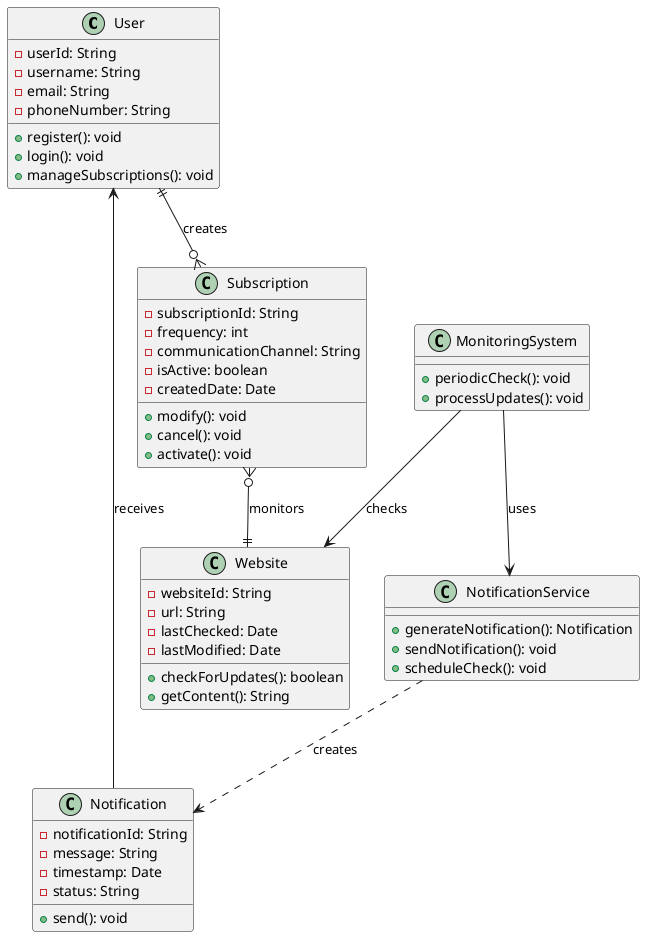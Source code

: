 @startuml Website Monitor System

class User {
    - userId: String
    - username: String
    - email: String
    - phoneNumber: String
    
    + register(): void
    + login(): void
    + manageSubscriptions(): void
}

class Website {
    - websiteId: String
    - url: String
    - lastChecked: Date
    - lastModified: Date
    
    + checkForUpdates(): boolean
    + getContent(): String
}

class Subscription {
    - subscriptionId: String
    - frequency: int
    - communicationChannel: String
    - isActive: boolean
    - createdDate: Date
    
    + modify(): void
    + cancel(): void
    + activate(): void
}

class NotificationService {
    + generateNotification(): Notification
    + sendNotification(): void
    + scheduleCheck(): void
}

class Notification {
    - notificationId: String
    - message: String
    - timestamp: Date
    - status: String
    
    + send(): void
}

class MonitoringSystem {
    + periodicCheck(): void
    + processUpdates(): void
}

' Relationships
User ||--o{ Subscription : creates
Subscription }o--|| Website : monitors
NotificationService ..> Notification : creates
MonitoringSystem --> Website : checks
MonitoringSystem --> NotificationService : uses
User <-- Notification : receives

@enduml